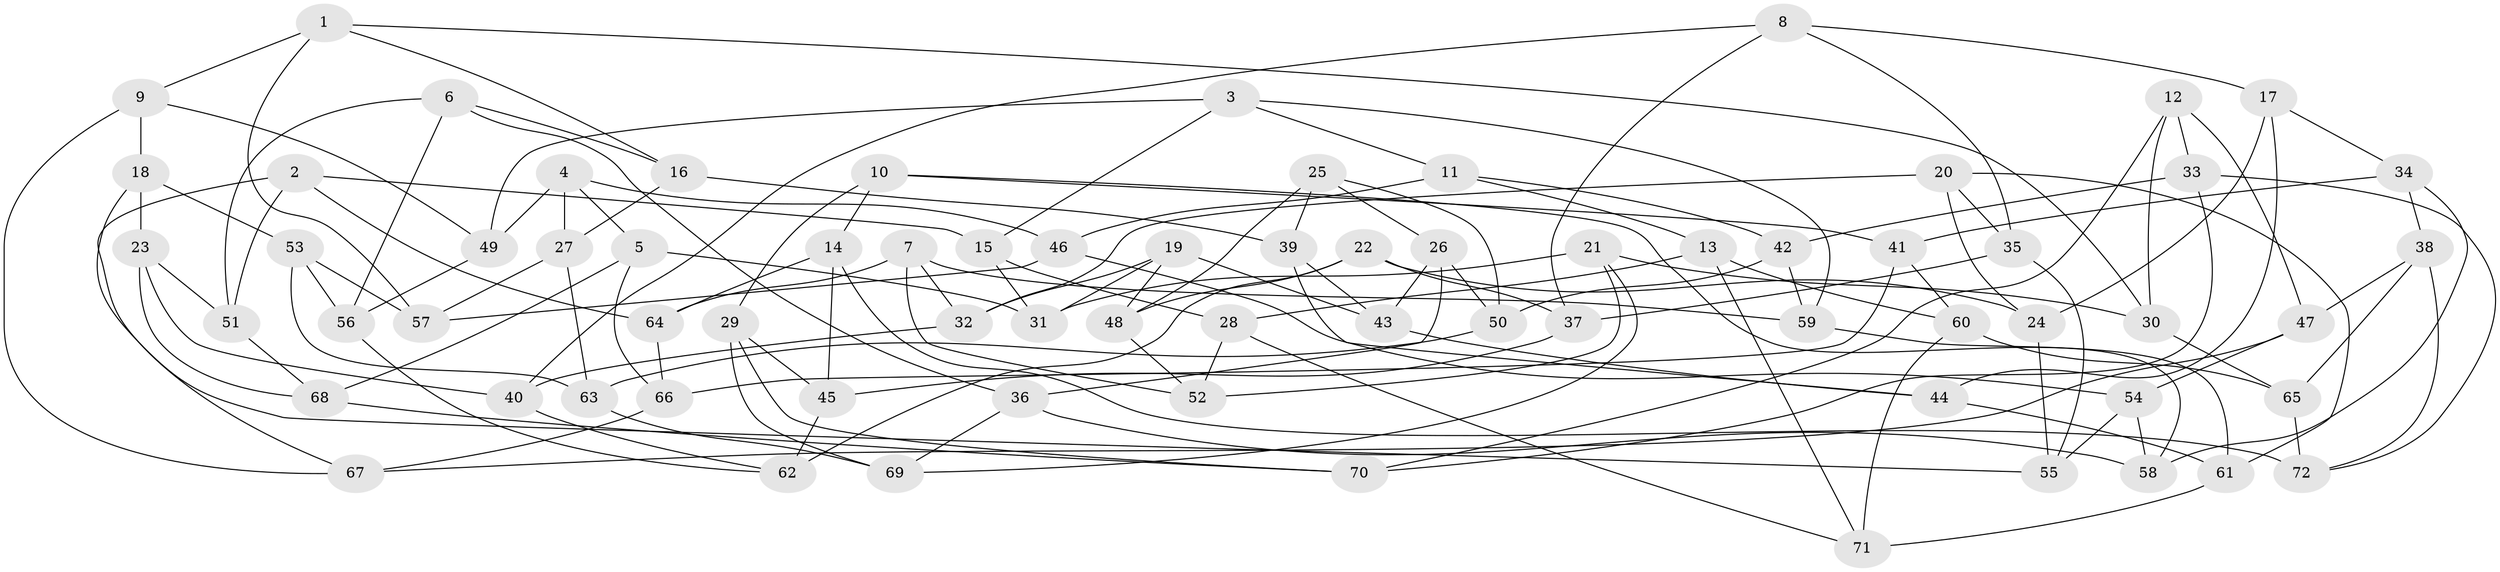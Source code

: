 // Generated by graph-tools (version 1.1) at 2025/59/03/09/25 04:59:17]
// undirected, 72 vertices, 144 edges
graph export_dot {
graph [start="1"]
  node [color=gray90,style=filled];
  1;
  2;
  3;
  4;
  5;
  6;
  7;
  8;
  9;
  10;
  11;
  12;
  13;
  14;
  15;
  16;
  17;
  18;
  19;
  20;
  21;
  22;
  23;
  24;
  25;
  26;
  27;
  28;
  29;
  30;
  31;
  32;
  33;
  34;
  35;
  36;
  37;
  38;
  39;
  40;
  41;
  42;
  43;
  44;
  45;
  46;
  47;
  48;
  49;
  50;
  51;
  52;
  53;
  54;
  55;
  56;
  57;
  58;
  59;
  60;
  61;
  62;
  63;
  64;
  65;
  66;
  67;
  68;
  69;
  70;
  71;
  72;
  1 -- 30;
  1 -- 9;
  1 -- 57;
  1 -- 16;
  2 -- 67;
  2 -- 64;
  2 -- 15;
  2 -- 51;
  3 -- 11;
  3 -- 49;
  3 -- 15;
  3 -- 59;
  4 -- 27;
  4 -- 46;
  4 -- 49;
  4 -- 5;
  5 -- 66;
  5 -- 68;
  5 -- 31;
  6 -- 56;
  6 -- 36;
  6 -- 51;
  6 -- 16;
  7 -- 59;
  7 -- 64;
  7 -- 32;
  7 -- 52;
  8 -- 40;
  8 -- 37;
  8 -- 35;
  8 -- 17;
  9 -- 49;
  9 -- 67;
  9 -- 18;
  10 -- 14;
  10 -- 41;
  10 -- 58;
  10 -- 29;
  11 -- 42;
  11 -- 13;
  11 -- 46;
  12 -- 30;
  12 -- 47;
  12 -- 33;
  12 -- 70;
  13 -- 60;
  13 -- 71;
  13 -- 28;
  14 -- 45;
  14 -- 64;
  14 -- 72;
  15 -- 31;
  15 -- 28;
  16 -- 27;
  16 -- 39;
  17 -- 34;
  17 -- 24;
  17 -- 44;
  18 -- 55;
  18 -- 23;
  18 -- 53;
  19 -- 31;
  19 -- 32;
  19 -- 48;
  19 -- 43;
  20 -- 61;
  20 -- 24;
  20 -- 35;
  20 -- 32;
  21 -- 52;
  21 -- 30;
  21 -- 69;
  21 -- 31;
  22 -- 37;
  22 -- 62;
  22 -- 48;
  22 -- 24;
  23 -- 51;
  23 -- 40;
  23 -- 68;
  24 -- 55;
  25 -- 39;
  25 -- 50;
  25 -- 26;
  25 -- 48;
  26 -- 43;
  26 -- 50;
  26 -- 36;
  27 -- 63;
  27 -- 57;
  28 -- 52;
  28 -- 71;
  29 -- 45;
  29 -- 69;
  29 -- 70;
  30 -- 65;
  32 -- 40;
  33 -- 42;
  33 -- 70;
  33 -- 72;
  34 -- 38;
  34 -- 58;
  34 -- 41;
  35 -- 55;
  35 -- 37;
  36 -- 69;
  36 -- 58;
  37 -- 45;
  38 -- 65;
  38 -- 47;
  38 -- 72;
  39 -- 43;
  39 -- 44;
  40 -- 62;
  41 -- 66;
  41 -- 60;
  42 -- 59;
  42 -- 50;
  43 -- 44;
  44 -- 61;
  45 -- 62;
  46 -- 57;
  46 -- 54;
  47 -- 54;
  47 -- 67;
  48 -- 52;
  49 -- 56;
  50 -- 63;
  51 -- 68;
  53 -- 56;
  53 -- 57;
  53 -- 63;
  54 -- 55;
  54 -- 58;
  56 -- 62;
  59 -- 61;
  60 -- 65;
  60 -- 71;
  61 -- 71;
  63 -- 69;
  64 -- 66;
  65 -- 72;
  66 -- 67;
  68 -- 70;
}
